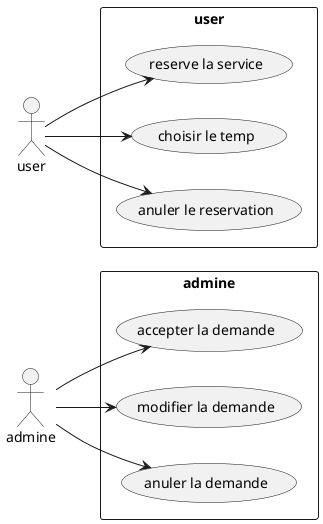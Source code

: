 @startuml
left to right direction
actor "admine" as fc
rectangle admine {
  usecase "accepter la demande" as UC1
  usecase "modifier la demande" as UC2
  usecase "anuler la demande" as UC3
}
actor "user" as gc
rectangle user{
  usecase "reserve la service" as UC4
  usecase "choisir le temp" as UC5
  usecase "anuler le reservation" as UC6
}
fc --> UC1
fc --> UC2
fc --> UC3
gc --> UC4
gc --> UC5
gc --> UC6
@enduml
